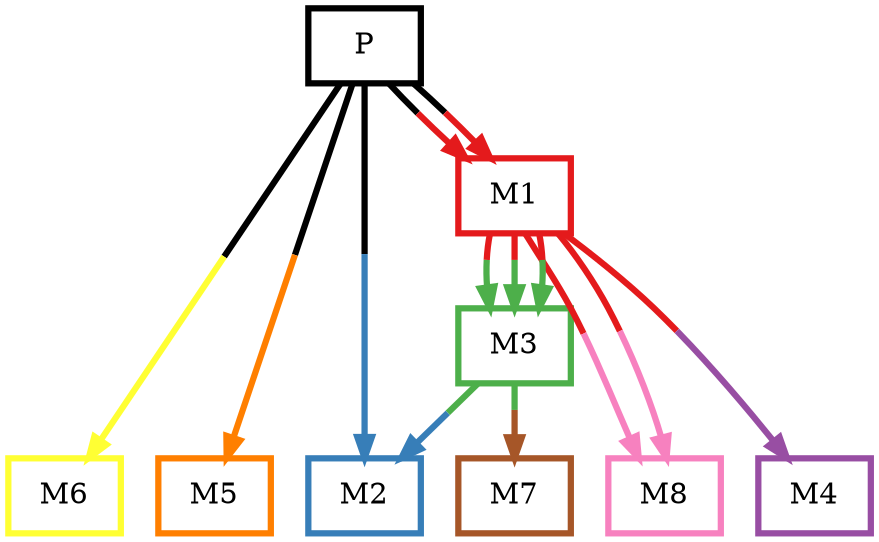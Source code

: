digraph barS {
	{
		rank=same
	0 [shape=box,penwidth=3,colorscheme=set19,color=0,label="P"]
	}
	{
		rank=same
		8 [shape=box,penwidth=3,colorscheme=set19,color=8,label="M8"]
		7 [shape=box,penwidth=3,colorscheme=set19,color=7,label="M7"]
		6 [shape=box,penwidth=3,colorscheme=set19,color=6,label="M6"]
		5 [shape=box,penwidth=3,colorscheme=set19,color=5,label="M5"]
		4 [shape=box,penwidth=3,colorscheme=set19,color=4,label="M4"]
		2 [shape=box,penwidth=3,colorscheme=set19,color=2,label="M2"]
	}
	3 [shape=box,penwidth=3,colorscheme=set19,color=3,label="M3"]
	1 [shape=box,penwidth=3,colorscheme=set19,color=1,label="M1"]
	3 -> 7 [penwidth=3,colorscheme=set19,color="3;0.5:7"]
	3 -> 2 [penwidth=3,colorscheme=set19,color="3;0.5:2"]
	1 -> 8 [penwidth=3,colorscheme=set19,color="1;0.5:8"]
	1 -> 8 [penwidth=3,colorscheme=set19,color="1;0.5:8"]
	1 -> 4 [penwidth=3,colorscheme=set19,color="1;0.5:4"]
	1 -> 3 [penwidth=3,colorscheme=set19,color="1;0.5:3"]
	1 -> 3 [penwidth=3,colorscheme=set19,color="1;0.5:3"]
	1 -> 3 [penwidth=3,colorscheme=set19,color="1;0.5:3"]
	0 -> 6 [penwidth=3,colorscheme=set19,color="0;0.5:6"]
	0 -> 5 [penwidth=3,colorscheme=set19,color="0;0.5:5"]
	0 -> 2 [penwidth=3,colorscheme=set19,color="0;0.5:2"]
	0 -> 1 [penwidth=3,colorscheme=set19,color="0;0.5:1"]
	0 -> 1 [penwidth=3,colorscheme=set19,color="0;0.5:1"]
}

